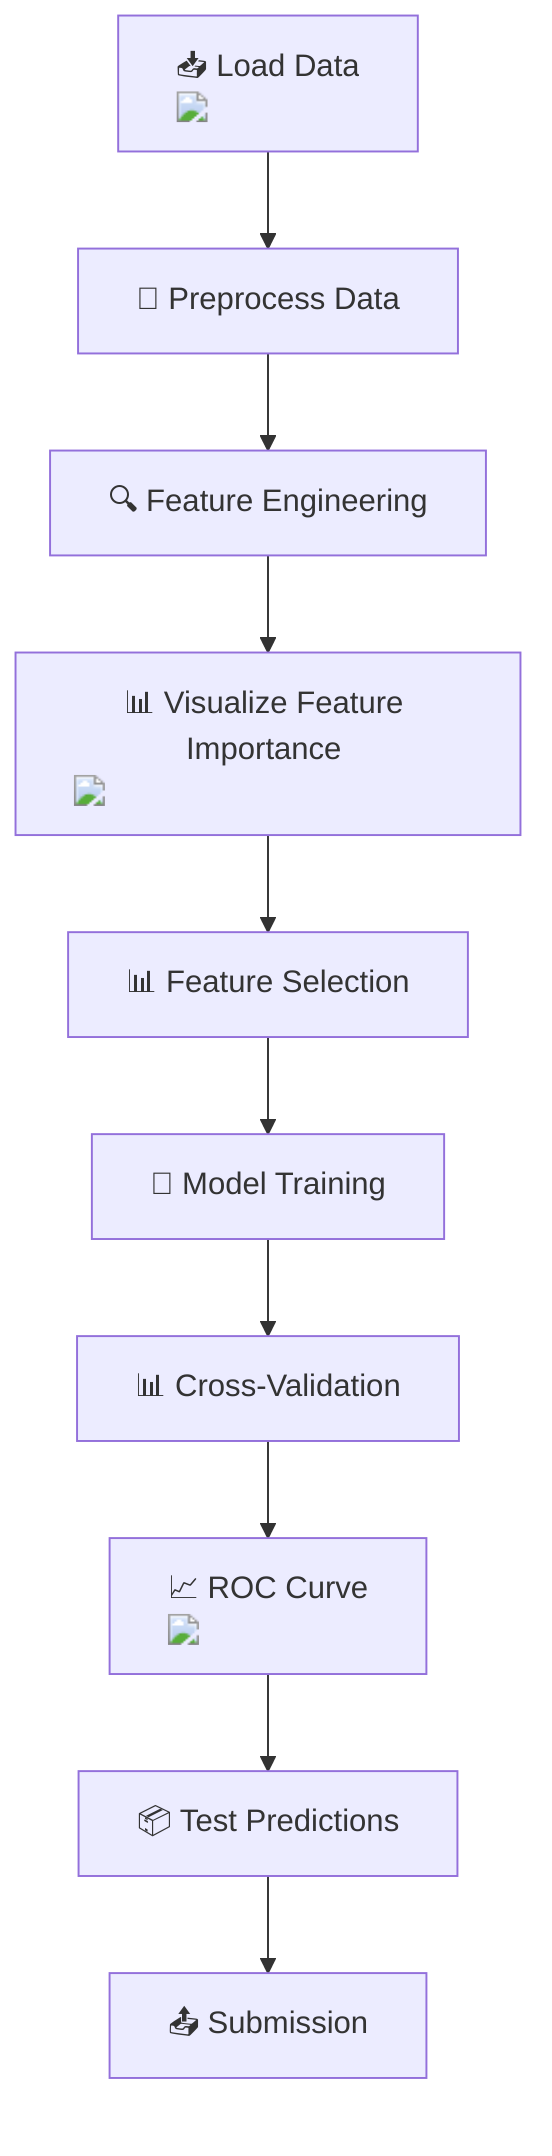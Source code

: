 flowchart TD
    A["📥 Load Data <img src='icons/file.svg' />"] --> B["🔧 Preprocess Data"]
    B --> C["🔍 Feature Engineering"]
    C --> D["📊 Visualize Feature Importance <img src='dummy_plots/scatter_plot_template.svg' />"]
    D --> E["📊 Feature Selection"]
    E --> F["🧠 Model Training"]
    F --> G["📊 Cross-Validation"]
    G --> H["📈 ROC Curve <img src='dummy_plots/lineplot_template.svg' />"]
    H --> I["📦 Test Predictions"]
    I --> J["📤 Submission"]